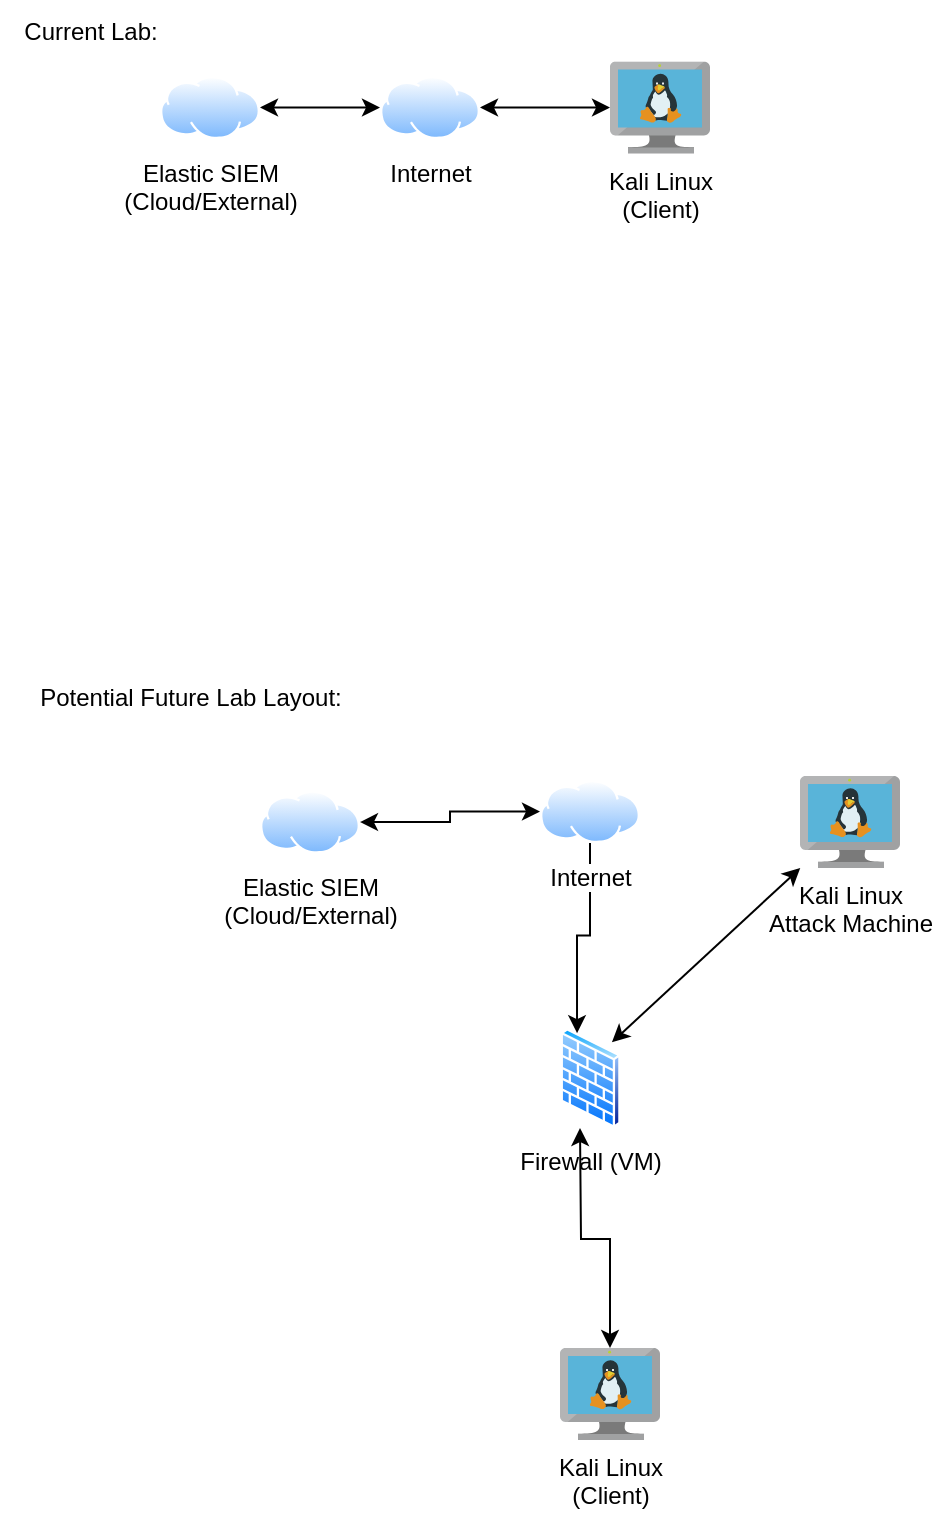 <mxfile version="24.5.5" type="github">
  <diagram name="Page-1" id="5zFa-rp9YXZfW2WV5kVt">
    <mxGraphModel dx="677" dy="1126" grid="1" gridSize="10" guides="1" tooltips="1" connect="1" arrows="1" fold="1" page="1" pageScale="1" pageWidth="850" pageHeight="1100" math="0" shadow="0">
      <root>
        <mxCell id="0" />
        <mxCell id="1" parent="0" />
        <mxCell id="7dQJ7hk5pDLC5mAzFmtp-4" value="Firewall (VM)" style="image;aspect=fixed;perimeter=ellipsePerimeter;html=1;align=center;shadow=0;dashed=0;spacingTop=3;image=img/lib/active_directory/firewall.svg;" parent="1" vertex="1">
          <mxGeometry x="400" y="630" width="30.5" height="50" as="geometry" />
        </mxCell>
        <mxCell id="7dQJ7hk5pDLC5mAzFmtp-8" style="edgeStyle=orthogonalEdgeStyle;rounded=0;orthogonalLoop=1;jettySize=auto;html=1;startArrow=classic;startFill=1;" parent="1" source="7dQJ7hk5pDLC5mAzFmtp-5" edge="1">
          <mxGeometry relative="1" as="geometry">
            <mxPoint x="410" y="680" as="targetPoint" />
          </mxGeometry>
        </mxCell>
        <mxCell id="7dQJ7hk5pDLC5mAzFmtp-5" value="Kali Linux&lt;div&gt;(Client)&lt;/div&gt;" style="image;sketch=0;aspect=fixed;html=1;points=[];align=center;fontSize=12;image=img/lib/mscae/VM_Linux.svg;" parent="1" vertex="1">
          <mxGeometry x="400" y="790" width="50" height="46" as="geometry" />
        </mxCell>
        <mxCell id="7dQJ7hk5pDLC5mAzFmtp-7" value="Kali Linux&lt;div&gt;Attack Machine&lt;/div&gt;" style="image;sketch=0;aspect=fixed;html=1;points=[];align=center;fontSize=12;image=img/lib/mscae/VM_Linux.svg;" parent="1" vertex="1">
          <mxGeometry x="520" y="504" width="50" height="46" as="geometry" />
        </mxCell>
        <mxCell id="DJ59chzOtVOAlFVu-Dsw-7" style="edgeStyle=orthogonalEdgeStyle;rounded=0;orthogonalLoop=1;jettySize=auto;html=1;entryX=0;entryY=0.5;entryDx=0;entryDy=0;startArrow=classic;startFill=1;" edge="1" parent="1" source="7dQJ7hk5pDLC5mAzFmtp-11" target="DJ59chzOtVOAlFVu-Dsw-4">
          <mxGeometry relative="1" as="geometry" />
        </mxCell>
        <mxCell id="7dQJ7hk5pDLC5mAzFmtp-11" value="Elastic SIEM&lt;div&gt;(Cloud/External)&lt;/div&gt;" style="image;aspect=fixed;perimeter=ellipsePerimeter;html=1;align=center;shadow=0;dashed=0;spacingTop=3;image=img/lib/active_directory/internet_cloud.svg;" parent="1" vertex="1">
          <mxGeometry x="250" y="511.25" width="50" height="31.5" as="geometry" />
        </mxCell>
        <mxCell id="7dQJ7hk5pDLC5mAzFmtp-12" style="rounded=0;orthogonalLoop=1;jettySize=auto;html=1;entryX=1;entryY=0;entryDx=0;entryDy=0;startArrow=classic;startFill=1;" parent="1" source="7dQJ7hk5pDLC5mAzFmtp-7" target="7dQJ7hk5pDLC5mAzFmtp-4" edge="1">
          <mxGeometry relative="1" as="geometry">
            <mxPoint x="444.15" y="491.672" as="targetPoint" />
          </mxGeometry>
        </mxCell>
        <mxCell id="-054T4UgRCDNusbrOXoO-1" value="Kali Linux&lt;div&gt;(Client)&lt;/div&gt;" style="image;sketch=0;aspect=fixed;html=1;points=[];align=center;fontSize=12;image=img/lib/mscae/VM_Linux.svg;" parent="1" vertex="1">
          <mxGeometry x="425" y="146.75" width="50" height="46" as="geometry" />
        </mxCell>
        <mxCell id="-054T4UgRCDNusbrOXoO-5" value="" style="edgeStyle=orthogonalEdgeStyle;rounded=0;orthogonalLoop=1;jettySize=auto;html=1;startArrow=classic;startFill=1;" parent="1" source="DJ59chzOtVOAlFVu-Dsw-9" target="-054T4UgRCDNusbrOXoO-3" edge="1">
          <mxGeometry relative="1" as="geometry">
            <mxPoint x="390" y="169.75" as="sourcePoint" />
          </mxGeometry>
        </mxCell>
        <mxCell id="-054T4UgRCDNusbrOXoO-3" value="Elastic SIEM&lt;div&gt;(Cloud/External)&lt;/div&gt;" style="image;aspect=fixed;perimeter=ellipsePerimeter;html=1;align=center;shadow=0;dashed=0;spacingTop=3;image=img/lib/active_directory/internet_cloud.svg;" parent="1" vertex="1">
          <mxGeometry x="200" y="154" width="50" height="31.5" as="geometry" />
        </mxCell>
        <mxCell id="-054T4UgRCDNusbrOXoO-7" value="Current Lab:" style="text;html=1;align=center;verticalAlign=middle;resizable=0;points=[];autosize=1;strokeColor=none;fillColor=none;" parent="1" vertex="1">
          <mxGeometry x="120" y="116.75" width="90" height="30" as="geometry" />
        </mxCell>
        <mxCell id="-054T4UgRCDNusbrOXoO-8" value="Potential Future Lab Layout:" style="text;html=1;align=center;verticalAlign=middle;resizable=0;points=[];autosize=1;strokeColor=none;fillColor=none;" parent="1" vertex="1">
          <mxGeometry x="130" y="450" width="170" height="30" as="geometry" />
        </mxCell>
        <mxCell id="DJ59chzOtVOAlFVu-Dsw-6" style="edgeStyle=orthogonalEdgeStyle;rounded=0;orthogonalLoop=1;jettySize=auto;html=1;entryX=0.25;entryY=0;entryDx=0;entryDy=0;" edge="1" parent="1" source="DJ59chzOtVOAlFVu-Dsw-4" target="7dQJ7hk5pDLC5mAzFmtp-4">
          <mxGeometry relative="1" as="geometry" />
        </mxCell>
        <mxCell id="DJ59chzOtVOAlFVu-Dsw-4" value="Internet" style="image;aspect=fixed;perimeter=ellipsePerimeter;html=1;align=center;shadow=0;dashed=0;spacingTop=3;image=img/lib/active_directory/internet_cloud.svg;" vertex="1" parent="1">
          <mxGeometry x="390" y="506" width="50" height="31.5" as="geometry" />
        </mxCell>
        <mxCell id="DJ59chzOtVOAlFVu-Dsw-10" value="" style="edgeStyle=orthogonalEdgeStyle;rounded=0;orthogonalLoop=1;jettySize=auto;html=1;startArrow=classic;startFill=1;" edge="1" parent="1" source="-054T4UgRCDNusbrOXoO-1" target="DJ59chzOtVOAlFVu-Dsw-9">
          <mxGeometry relative="1" as="geometry">
            <mxPoint x="390" y="170" as="sourcePoint" />
            <mxPoint x="270" y="170" as="targetPoint" />
          </mxGeometry>
        </mxCell>
        <mxCell id="DJ59chzOtVOAlFVu-Dsw-9" value="Internet" style="image;aspect=fixed;perimeter=ellipsePerimeter;html=1;align=center;shadow=0;dashed=0;spacingTop=3;image=img/lib/active_directory/internet_cloud.svg;" vertex="1" parent="1">
          <mxGeometry x="310" y="154" width="50" height="31.5" as="geometry" />
        </mxCell>
      </root>
    </mxGraphModel>
  </diagram>
</mxfile>
